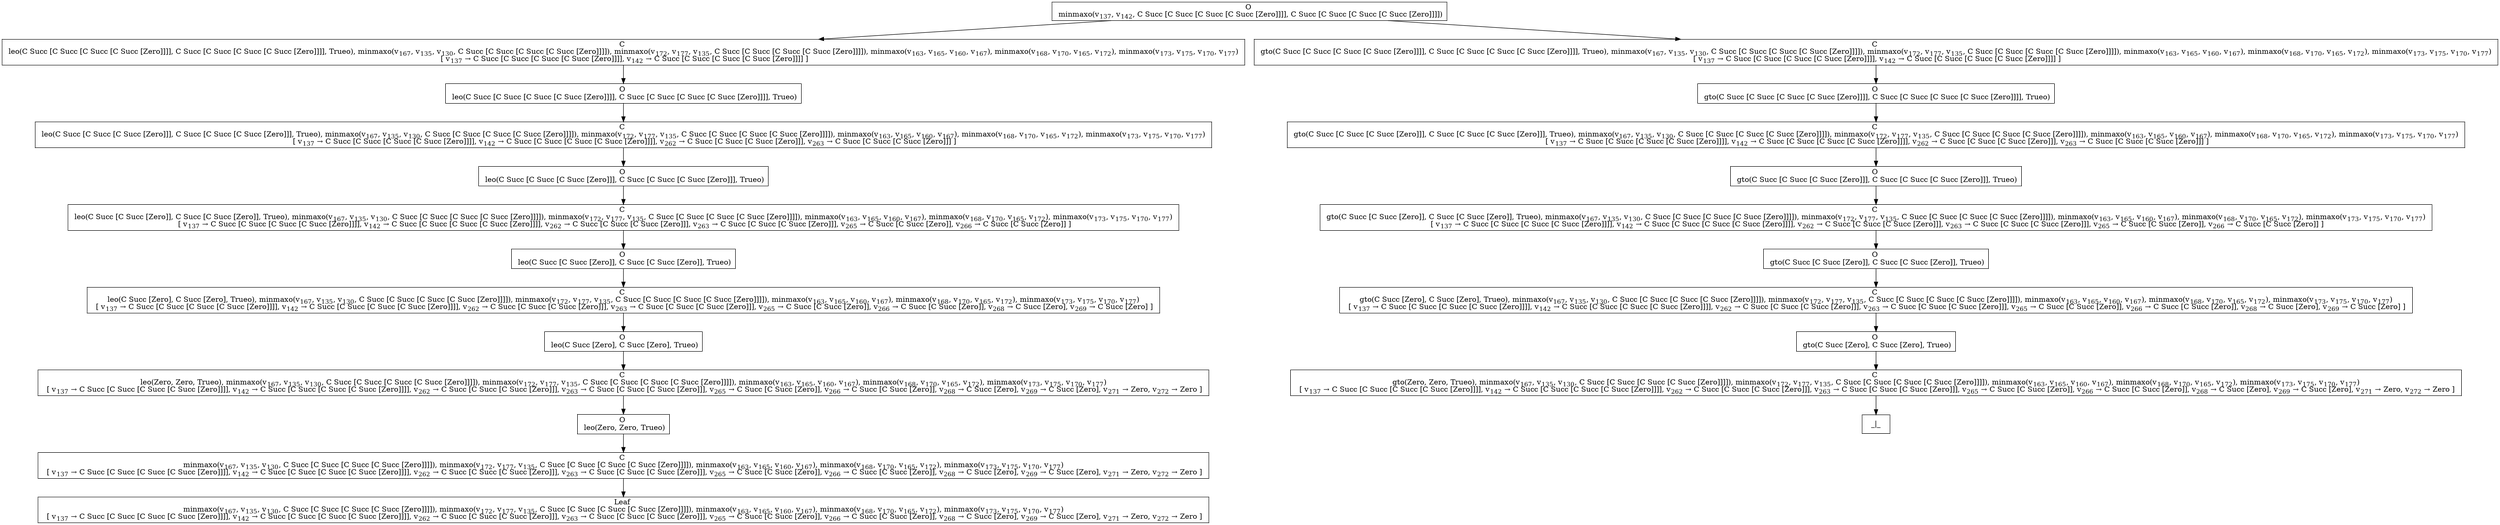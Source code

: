 digraph {
    graph [rankdir=TB
          ,bgcolor=transparent];
    node [shape=box
         ,fillcolor=white
         ,style=filled];
    0 [label=<O <BR/> minmaxo(v<SUB>137</SUB>, v<SUB>142</SUB>, C Succ [C Succ [C Succ [C Succ [Zero]]]], C Succ [C Succ [C Succ [C Succ [Zero]]]])>];
    1 [label=<C <BR/> leo(C Succ [C Succ [C Succ [C Succ [Zero]]]], C Succ [C Succ [C Succ [C Succ [Zero]]]], Trueo), minmaxo(v<SUB>167</SUB>, v<SUB>135</SUB>, v<SUB>130</SUB>, C Succ [C Succ [C Succ [C Succ [Zero]]]]), minmaxo(v<SUB>172</SUB>, v<SUB>177</SUB>, v<SUB>135</SUB>, C Succ [C Succ [C Succ [C Succ [Zero]]]]), minmaxo(v<SUB>163</SUB>, v<SUB>165</SUB>, v<SUB>160</SUB>, v<SUB>167</SUB>), minmaxo(v<SUB>168</SUB>, v<SUB>170</SUB>, v<SUB>165</SUB>, v<SUB>172</SUB>), minmaxo(v<SUB>173</SUB>, v<SUB>175</SUB>, v<SUB>170</SUB>, v<SUB>177</SUB>) <BR/>  [ v<SUB>137</SUB> &rarr; C Succ [C Succ [C Succ [C Succ [Zero]]]], v<SUB>142</SUB> &rarr; C Succ [C Succ [C Succ [C Succ [Zero]]]] ] >];
    2 [label=<C <BR/> gto(C Succ [C Succ [C Succ [C Succ [Zero]]]], C Succ [C Succ [C Succ [C Succ [Zero]]]], Trueo), minmaxo(v<SUB>167</SUB>, v<SUB>135</SUB>, v<SUB>130</SUB>, C Succ [C Succ [C Succ [C Succ [Zero]]]]), minmaxo(v<SUB>172</SUB>, v<SUB>177</SUB>, v<SUB>135</SUB>, C Succ [C Succ [C Succ [C Succ [Zero]]]]), minmaxo(v<SUB>163</SUB>, v<SUB>165</SUB>, v<SUB>160</SUB>, v<SUB>167</SUB>), minmaxo(v<SUB>168</SUB>, v<SUB>170</SUB>, v<SUB>165</SUB>, v<SUB>172</SUB>), minmaxo(v<SUB>173</SUB>, v<SUB>175</SUB>, v<SUB>170</SUB>, v<SUB>177</SUB>) <BR/>  [ v<SUB>137</SUB> &rarr; C Succ [C Succ [C Succ [C Succ [Zero]]]], v<SUB>142</SUB> &rarr; C Succ [C Succ [C Succ [C Succ [Zero]]]] ] >];
    3 [label=<O <BR/> leo(C Succ [C Succ [C Succ [C Succ [Zero]]]], C Succ [C Succ [C Succ [C Succ [Zero]]]], Trueo)>];
    4 [label=<C <BR/> leo(C Succ [C Succ [C Succ [Zero]]], C Succ [C Succ [C Succ [Zero]]], Trueo), minmaxo(v<SUB>167</SUB>, v<SUB>135</SUB>, v<SUB>130</SUB>, C Succ [C Succ [C Succ [C Succ [Zero]]]]), minmaxo(v<SUB>172</SUB>, v<SUB>177</SUB>, v<SUB>135</SUB>, C Succ [C Succ [C Succ [C Succ [Zero]]]]), minmaxo(v<SUB>163</SUB>, v<SUB>165</SUB>, v<SUB>160</SUB>, v<SUB>167</SUB>), minmaxo(v<SUB>168</SUB>, v<SUB>170</SUB>, v<SUB>165</SUB>, v<SUB>172</SUB>), minmaxo(v<SUB>173</SUB>, v<SUB>175</SUB>, v<SUB>170</SUB>, v<SUB>177</SUB>) <BR/>  [ v<SUB>137</SUB> &rarr; C Succ [C Succ [C Succ [C Succ [Zero]]]], v<SUB>142</SUB> &rarr; C Succ [C Succ [C Succ [C Succ [Zero]]]], v<SUB>262</SUB> &rarr; C Succ [C Succ [C Succ [Zero]]], v<SUB>263</SUB> &rarr; C Succ [C Succ [C Succ [Zero]]] ] >];
    5 [label=<O <BR/> leo(C Succ [C Succ [C Succ [Zero]]], C Succ [C Succ [C Succ [Zero]]], Trueo)>];
    6 [label=<C <BR/> leo(C Succ [C Succ [Zero]], C Succ [C Succ [Zero]], Trueo), minmaxo(v<SUB>167</SUB>, v<SUB>135</SUB>, v<SUB>130</SUB>, C Succ [C Succ [C Succ [C Succ [Zero]]]]), minmaxo(v<SUB>172</SUB>, v<SUB>177</SUB>, v<SUB>135</SUB>, C Succ [C Succ [C Succ [C Succ [Zero]]]]), minmaxo(v<SUB>163</SUB>, v<SUB>165</SUB>, v<SUB>160</SUB>, v<SUB>167</SUB>), minmaxo(v<SUB>168</SUB>, v<SUB>170</SUB>, v<SUB>165</SUB>, v<SUB>172</SUB>), minmaxo(v<SUB>173</SUB>, v<SUB>175</SUB>, v<SUB>170</SUB>, v<SUB>177</SUB>) <BR/>  [ v<SUB>137</SUB> &rarr; C Succ [C Succ [C Succ [C Succ [Zero]]]], v<SUB>142</SUB> &rarr; C Succ [C Succ [C Succ [C Succ [Zero]]]], v<SUB>262</SUB> &rarr; C Succ [C Succ [C Succ [Zero]]], v<SUB>263</SUB> &rarr; C Succ [C Succ [C Succ [Zero]]], v<SUB>265</SUB> &rarr; C Succ [C Succ [Zero]], v<SUB>266</SUB> &rarr; C Succ [C Succ [Zero]] ] >];
    7 [label=<O <BR/> leo(C Succ [C Succ [Zero]], C Succ [C Succ [Zero]], Trueo)>];
    8 [label=<C <BR/> leo(C Succ [Zero], C Succ [Zero], Trueo), minmaxo(v<SUB>167</SUB>, v<SUB>135</SUB>, v<SUB>130</SUB>, C Succ [C Succ [C Succ [C Succ [Zero]]]]), minmaxo(v<SUB>172</SUB>, v<SUB>177</SUB>, v<SUB>135</SUB>, C Succ [C Succ [C Succ [C Succ [Zero]]]]), minmaxo(v<SUB>163</SUB>, v<SUB>165</SUB>, v<SUB>160</SUB>, v<SUB>167</SUB>), minmaxo(v<SUB>168</SUB>, v<SUB>170</SUB>, v<SUB>165</SUB>, v<SUB>172</SUB>), minmaxo(v<SUB>173</SUB>, v<SUB>175</SUB>, v<SUB>170</SUB>, v<SUB>177</SUB>) <BR/>  [ v<SUB>137</SUB> &rarr; C Succ [C Succ [C Succ [C Succ [Zero]]]], v<SUB>142</SUB> &rarr; C Succ [C Succ [C Succ [C Succ [Zero]]]], v<SUB>262</SUB> &rarr; C Succ [C Succ [C Succ [Zero]]], v<SUB>263</SUB> &rarr; C Succ [C Succ [C Succ [Zero]]], v<SUB>265</SUB> &rarr; C Succ [C Succ [Zero]], v<SUB>266</SUB> &rarr; C Succ [C Succ [Zero]], v<SUB>268</SUB> &rarr; C Succ [Zero], v<SUB>269</SUB> &rarr; C Succ [Zero] ] >];
    9 [label=<O <BR/> leo(C Succ [Zero], C Succ [Zero], Trueo)>];
    10 [label=<C <BR/> leo(Zero, Zero, Trueo), minmaxo(v<SUB>167</SUB>, v<SUB>135</SUB>, v<SUB>130</SUB>, C Succ [C Succ [C Succ [C Succ [Zero]]]]), minmaxo(v<SUB>172</SUB>, v<SUB>177</SUB>, v<SUB>135</SUB>, C Succ [C Succ [C Succ [C Succ [Zero]]]]), minmaxo(v<SUB>163</SUB>, v<SUB>165</SUB>, v<SUB>160</SUB>, v<SUB>167</SUB>), minmaxo(v<SUB>168</SUB>, v<SUB>170</SUB>, v<SUB>165</SUB>, v<SUB>172</SUB>), minmaxo(v<SUB>173</SUB>, v<SUB>175</SUB>, v<SUB>170</SUB>, v<SUB>177</SUB>) <BR/>  [ v<SUB>137</SUB> &rarr; C Succ [C Succ [C Succ [C Succ [Zero]]]], v<SUB>142</SUB> &rarr; C Succ [C Succ [C Succ [C Succ [Zero]]]], v<SUB>262</SUB> &rarr; C Succ [C Succ [C Succ [Zero]]], v<SUB>263</SUB> &rarr; C Succ [C Succ [C Succ [Zero]]], v<SUB>265</SUB> &rarr; C Succ [C Succ [Zero]], v<SUB>266</SUB> &rarr; C Succ [C Succ [Zero]], v<SUB>268</SUB> &rarr; C Succ [Zero], v<SUB>269</SUB> &rarr; C Succ [Zero], v<SUB>271</SUB> &rarr; Zero, v<SUB>272</SUB> &rarr; Zero ] >];
    11 [label=<O <BR/> leo(Zero, Zero, Trueo)>];
    12 [label=<C <BR/> minmaxo(v<SUB>167</SUB>, v<SUB>135</SUB>, v<SUB>130</SUB>, C Succ [C Succ [C Succ [C Succ [Zero]]]]), minmaxo(v<SUB>172</SUB>, v<SUB>177</SUB>, v<SUB>135</SUB>, C Succ [C Succ [C Succ [C Succ [Zero]]]]), minmaxo(v<SUB>163</SUB>, v<SUB>165</SUB>, v<SUB>160</SUB>, v<SUB>167</SUB>), minmaxo(v<SUB>168</SUB>, v<SUB>170</SUB>, v<SUB>165</SUB>, v<SUB>172</SUB>), minmaxo(v<SUB>173</SUB>, v<SUB>175</SUB>, v<SUB>170</SUB>, v<SUB>177</SUB>) <BR/>  [ v<SUB>137</SUB> &rarr; C Succ [C Succ [C Succ [C Succ [Zero]]]], v<SUB>142</SUB> &rarr; C Succ [C Succ [C Succ [C Succ [Zero]]]], v<SUB>262</SUB> &rarr; C Succ [C Succ [C Succ [Zero]]], v<SUB>263</SUB> &rarr; C Succ [C Succ [C Succ [Zero]]], v<SUB>265</SUB> &rarr; C Succ [C Succ [Zero]], v<SUB>266</SUB> &rarr; C Succ [C Succ [Zero]], v<SUB>268</SUB> &rarr; C Succ [Zero], v<SUB>269</SUB> &rarr; C Succ [Zero], v<SUB>271</SUB> &rarr; Zero, v<SUB>272</SUB> &rarr; Zero ] >];
    13 [label=<Leaf <BR/> minmaxo(v<SUB>167</SUB>, v<SUB>135</SUB>, v<SUB>130</SUB>, C Succ [C Succ [C Succ [C Succ [Zero]]]]), minmaxo(v<SUB>172</SUB>, v<SUB>177</SUB>, v<SUB>135</SUB>, C Succ [C Succ [C Succ [C Succ [Zero]]]]), minmaxo(v<SUB>163</SUB>, v<SUB>165</SUB>, v<SUB>160</SUB>, v<SUB>167</SUB>), minmaxo(v<SUB>168</SUB>, v<SUB>170</SUB>, v<SUB>165</SUB>, v<SUB>172</SUB>), minmaxo(v<SUB>173</SUB>, v<SUB>175</SUB>, v<SUB>170</SUB>, v<SUB>177</SUB>) <BR/>  [ v<SUB>137</SUB> &rarr; C Succ [C Succ [C Succ [C Succ [Zero]]]], v<SUB>142</SUB> &rarr; C Succ [C Succ [C Succ [C Succ [Zero]]]], v<SUB>262</SUB> &rarr; C Succ [C Succ [C Succ [Zero]]], v<SUB>263</SUB> &rarr; C Succ [C Succ [C Succ [Zero]]], v<SUB>265</SUB> &rarr; C Succ [C Succ [Zero]], v<SUB>266</SUB> &rarr; C Succ [C Succ [Zero]], v<SUB>268</SUB> &rarr; C Succ [Zero], v<SUB>269</SUB> &rarr; C Succ [Zero], v<SUB>271</SUB> &rarr; Zero, v<SUB>272</SUB> &rarr; Zero ] >];
    14 [label=<O <BR/> gto(C Succ [C Succ [C Succ [C Succ [Zero]]]], C Succ [C Succ [C Succ [C Succ [Zero]]]], Trueo)>];
    15 [label=<C <BR/> gto(C Succ [C Succ [C Succ [Zero]]], C Succ [C Succ [C Succ [Zero]]], Trueo), minmaxo(v<SUB>167</SUB>, v<SUB>135</SUB>, v<SUB>130</SUB>, C Succ [C Succ [C Succ [C Succ [Zero]]]]), minmaxo(v<SUB>172</SUB>, v<SUB>177</SUB>, v<SUB>135</SUB>, C Succ [C Succ [C Succ [C Succ [Zero]]]]), minmaxo(v<SUB>163</SUB>, v<SUB>165</SUB>, v<SUB>160</SUB>, v<SUB>167</SUB>), minmaxo(v<SUB>168</SUB>, v<SUB>170</SUB>, v<SUB>165</SUB>, v<SUB>172</SUB>), minmaxo(v<SUB>173</SUB>, v<SUB>175</SUB>, v<SUB>170</SUB>, v<SUB>177</SUB>) <BR/>  [ v<SUB>137</SUB> &rarr; C Succ [C Succ [C Succ [C Succ [Zero]]]], v<SUB>142</SUB> &rarr; C Succ [C Succ [C Succ [C Succ [Zero]]]], v<SUB>262</SUB> &rarr; C Succ [C Succ [C Succ [Zero]]], v<SUB>263</SUB> &rarr; C Succ [C Succ [C Succ [Zero]]] ] >];
    16 [label=<O <BR/> gto(C Succ [C Succ [C Succ [Zero]]], C Succ [C Succ [C Succ [Zero]]], Trueo)>];
    17 [label=<C <BR/> gto(C Succ [C Succ [Zero]], C Succ [C Succ [Zero]], Trueo), minmaxo(v<SUB>167</SUB>, v<SUB>135</SUB>, v<SUB>130</SUB>, C Succ [C Succ [C Succ [C Succ [Zero]]]]), minmaxo(v<SUB>172</SUB>, v<SUB>177</SUB>, v<SUB>135</SUB>, C Succ [C Succ [C Succ [C Succ [Zero]]]]), minmaxo(v<SUB>163</SUB>, v<SUB>165</SUB>, v<SUB>160</SUB>, v<SUB>167</SUB>), minmaxo(v<SUB>168</SUB>, v<SUB>170</SUB>, v<SUB>165</SUB>, v<SUB>172</SUB>), minmaxo(v<SUB>173</SUB>, v<SUB>175</SUB>, v<SUB>170</SUB>, v<SUB>177</SUB>) <BR/>  [ v<SUB>137</SUB> &rarr; C Succ [C Succ [C Succ [C Succ [Zero]]]], v<SUB>142</SUB> &rarr; C Succ [C Succ [C Succ [C Succ [Zero]]]], v<SUB>262</SUB> &rarr; C Succ [C Succ [C Succ [Zero]]], v<SUB>263</SUB> &rarr; C Succ [C Succ [C Succ [Zero]]], v<SUB>265</SUB> &rarr; C Succ [C Succ [Zero]], v<SUB>266</SUB> &rarr; C Succ [C Succ [Zero]] ] >];
    18 [label=<O <BR/> gto(C Succ [C Succ [Zero]], C Succ [C Succ [Zero]], Trueo)>];
    19 [label=<C <BR/> gto(C Succ [Zero], C Succ [Zero], Trueo), minmaxo(v<SUB>167</SUB>, v<SUB>135</SUB>, v<SUB>130</SUB>, C Succ [C Succ [C Succ [C Succ [Zero]]]]), minmaxo(v<SUB>172</SUB>, v<SUB>177</SUB>, v<SUB>135</SUB>, C Succ [C Succ [C Succ [C Succ [Zero]]]]), minmaxo(v<SUB>163</SUB>, v<SUB>165</SUB>, v<SUB>160</SUB>, v<SUB>167</SUB>), minmaxo(v<SUB>168</SUB>, v<SUB>170</SUB>, v<SUB>165</SUB>, v<SUB>172</SUB>), minmaxo(v<SUB>173</SUB>, v<SUB>175</SUB>, v<SUB>170</SUB>, v<SUB>177</SUB>) <BR/>  [ v<SUB>137</SUB> &rarr; C Succ [C Succ [C Succ [C Succ [Zero]]]], v<SUB>142</SUB> &rarr; C Succ [C Succ [C Succ [C Succ [Zero]]]], v<SUB>262</SUB> &rarr; C Succ [C Succ [C Succ [Zero]]], v<SUB>263</SUB> &rarr; C Succ [C Succ [C Succ [Zero]]], v<SUB>265</SUB> &rarr; C Succ [C Succ [Zero]], v<SUB>266</SUB> &rarr; C Succ [C Succ [Zero]], v<SUB>268</SUB> &rarr; C Succ [Zero], v<SUB>269</SUB> &rarr; C Succ [Zero] ] >];
    20 [label=<O <BR/> gto(C Succ [Zero], C Succ [Zero], Trueo)>];
    21 [label=<C <BR/> gto(Zero, Zero, Trueo), minmaxo(v<SUB>167</SUB>, v<SUB>135</SUB>, v<SUB>130</SUB>, C Succ [C Succ [C Succ [C Succ [Zero]]]]), minmaxo(v<SUB>172</SUB>, v<SUB>177</SUB>, v<SUB>135</SUB>, C Succ [C Succ [C Succ [C Succ [Zero]]]]), minmaxo(v<SUB>163</SUB>, v<SUB>165</SUB>, v<SUB>160</SUB>, v<SUB>167</SUB>), minmaxo(v<SUB>168</SUB>, v<SUB>170</SUB>, v<SUB>165</SUB>, v<SUB>172</SUB>), minmaxo(v<SUB>173</SUB>, v<SUB>175</SUB>, v<SUB>170</SUB>, v<SUB>177</SUB>) <BR/>  [ v<SUB>137</SUB> &rarr; C Succ [C Succ [C Succ [C Succ [Zero]]]], v<SUB>142</SUB> &rarr; C Succ [C Succ [C Succ [C Succ [Zero]]]], v<SUB>262</SUB> &rarr; C Succ [C Succ [C Succ [Zero]]], v<SUB>263</SUB> &rarr; C Succ [C Succ [C Succ [Zero]]], v<SUB>265</SUB> &rarr; C Succ [C Succ [Zero]], v<SUB>266</SUB> &rarr; C Succ [C Succ [Zero]], v<SUB>268</SUB> &rarr; C Succ [Zero], v<SUB>269</SUB> &rarr; C Succ [Zero], v<SUB>271</SUB> &rarr; Zero, v<SUB>272</SUB> &rarr; Zero ] >];
    22 [label=<_|_>];
    0 -> 1 [label=""];
    0 -> 2 [label=""];
    1 -> 3 [label=""];
    2 -> 14 [label=""];
    3 -> 4 [label=""];
    4 -> 5 [label=""];
    5 -> 6 [label=""];
    6 -> 7 [label=""];
    7 -> 8 [label=""];
    8 -> 9 [label=""];
    9 -> 10 [label=""];
    10 -> 11 [label=""];
    11 -> 12 [label=""];
    12 -> 13 [label=""];
    14 -> 15 [label=""];
    15 -> 16 [label=""];
    16 -> 17 [label=""];
    17 -> 18 [label=""];
    18 -> 19 [label=""];
    19 -> 20 [label=""];
    20 -> 21 [label=""];
    21 -> 22 [label=""];
}